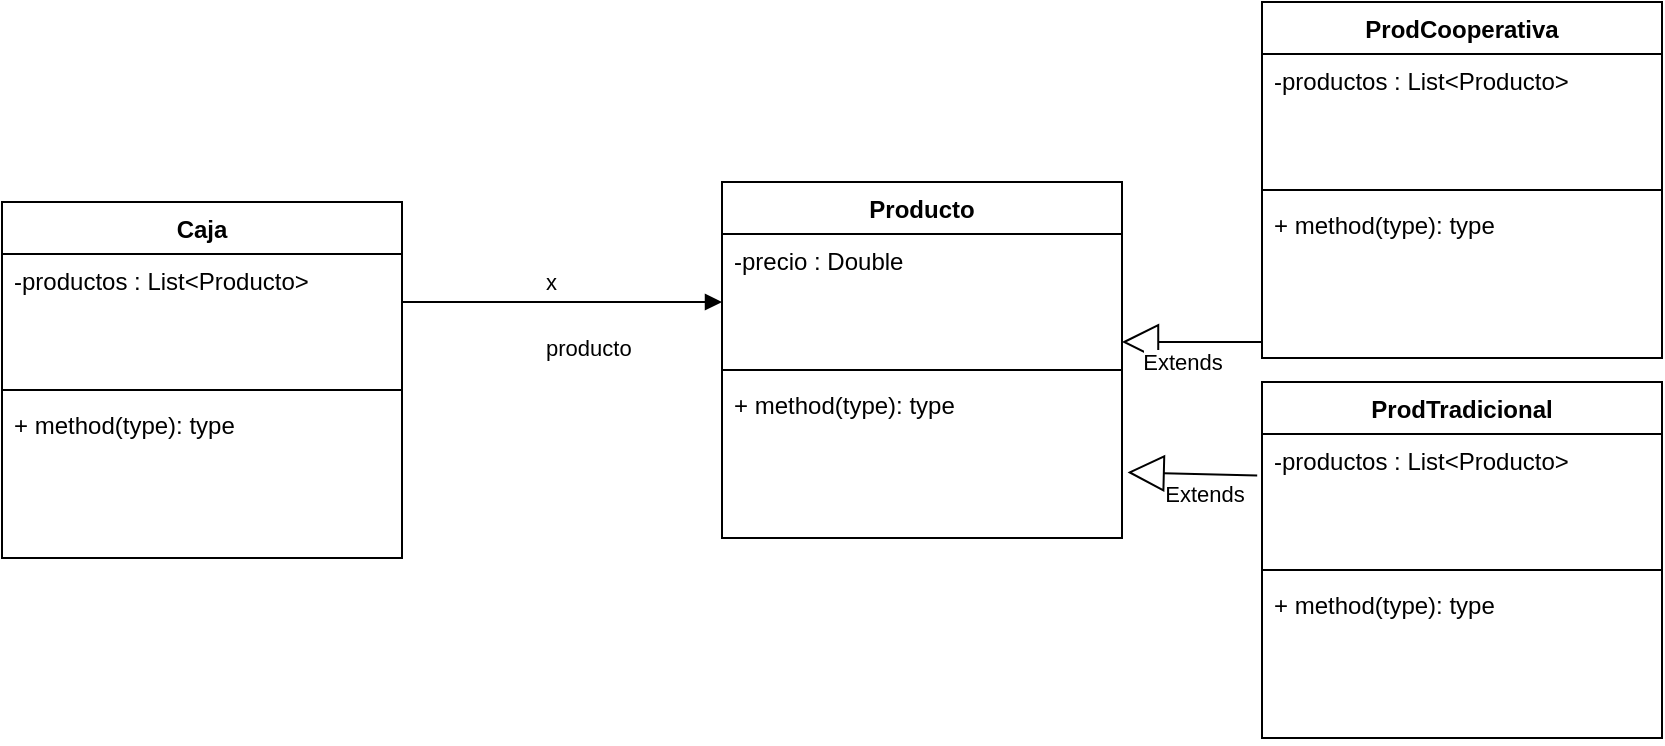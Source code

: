 <mxfile version="24.2.5" type="device">
  <diagram name="Page-1" id="GG0QzF6LFlVrDzn3O9K7">
    <mxGraphModel dx="854" dy="596" grid="1" gridSize="10" guides="1" tooltips="1" connect="1" arrows="1" fold="1" page="1" pageScale="1" pageWidth="850" pageHeight="1100" math="0" shadow="0">
      <root>
        <mxCell id="0" />
        <mxCell id="1" parent="0" />
        <mxCell id="YnjSzZO8-QEwJyhuHPew-5" value="Caja" style="swimlane;fontStyle=1;align=center;verticalAlign=top;childLayout=stackLayout;horizontal=1;startSize=26;horizontalStack=0;resizeParent=1;resizeParentMax=0;resizeLast=0;collapsible=1;marginBottom=0;whiteSpace=wrap;html=1;" vertex="1" parent="1">
          <mxGeometry x="40" y="220" width="200" height="178" as="geometry" />
        </mxCell>
        <mxCell id="YnjSzZO8-QEwJyhuHPew-6" value="-productos : List&amp;lt;Producto&amp;gt;&lt;div&gt;&lt;br&gt;&lt;/div&gt;" style="text;strokeColor=none;fillColor=none;align=left;verticalAlign=top;spacingLeft=4;spacingRight=4;overflow=hidden;rotatable=0;points=[[0,0.5],[1,0.5]];portConstraint=eastwest;whiteSpace=wrap;html=1;" vertex="1" parent="YnjSzZO8-QEwJyhuHPew-5">
          <mxGeometry y="26" width="200" height="64" as="geometry" />
        </mxCell>
        <mxCell id="YnjSzZO8-QEwJyhuHPew-7" value="" style="line;strokeWidth=1;fillColor=none;align=left;verticalAlign=middle;spacingTop=-1;spacingLeft=3;spacingRight=3;rotatable=0;labelPosition=right;points=[];portConstraint=eastwest;strokeColor=inherit;" vertex="1" parent="YnjSzZO8-QEwJyhuHPew-5">
          <mxGeometry y="90" width="200" height="8" as="geometry" />
        </mxCell>
        <mxCell id="YnjSzZO8-QEwJyhuHPew-8" value="+ method(type): type" style="text;strokeColor=none;fillColor=none;align=left;verticalAlign=top;spacingLeft=4;spacingRight=4;overflow=hidden;rotatable=0;points=[[0,0.5],[1,0.5]];portConstraint=eastwest;whiteSpace=wrap;html=1;" vertex="1" parent="YnjSzZO8-QEwJyhuHPew-5">
          <mxGeometry y="98" width="200" height="80" as="geometry" />
        </mxCell>
        <mxCell id="YnjSzZO8-QEwJyhuHPew-9" value="producto" style="endArrow=block;endFill=1;html=1;edgeStyle=orthogonalEdgeStyle;align=left;verticalAlign=top;rounded=0;" edge="1" parent="1">
          <mxGeometry x="-0.125" y="-10" relative="1" as="geometry">
            <mxPoint x="240" y="270" as="sourcePoint" />
            <mxPoint x="400" y="270" as="targetPoint" />
            <mxPoint as="offset" />
          </mxGeometry>
        </mxCell>
        <mxCell id="YnjSzZO8-QEwJyhuHPew-10" value="x" style="edgeLabel;resizable=0;html=1;align=left;verticalAlign=bottom;" connectable="0" vertex="1" parent="YnjSzZO8-QEwJyhuHPew-9">
          <mxGeometry x="-1" relative="1" as="geometry">
            <mxPoint x="70" y="-2" as="offset" />
          </mxGeometry>
        </mxCell>
        <mxCell id="YnjSzZO8-QEwJyhuHPew-11" value="Producto" style="swimlane;fontStyle=1;align=center;verticalAlign=top;childLayout=stackLayout;horizontal=1;startSize=26;horizontalStack=0;resizeParent=1;resizeParentMax=0;resizeLast=0;collapsible=1;marginBottom=0;whiteSpace=wrap;html=1;" vertex="1" parent="1">
          <mxGeometry x="400" y="210" width="200" height="178" as="geometry" />
        </mxCell>
        <mxCell id="YnjSzZO8-QEwJyhuHPew-12" value="&lt;div&gt;-precio : Double&lt;/div&gt;&lt;div&gt;&lt;br&gt;&lt;/div&gt;" style="text;strokeColor=none;fillColor=none;align=left;verticalAlign=top;spacingLeft=4;spacingRight=4;overflow=hidden;rotatable=0;points=[[0,0.5],[1,0.5]];portConstraint=eastwest;whiteSpace=wrap;html=1;" vertex="1" parent="YnjSzZO8-QEwJyhuHPew-11">
          <mxGeometry y="26" width="200" height="64" as="geometry" />
        </mxCell>
        <mxCell id="YnjSzZO8-QEwJyhuHPew-13" value="" style="line;strokeWidth=1;fillColor=none;align=left;verticalAlign=middle;spacingTop=-1;spacingLeft=3;spacingRight=3;rotatable=0;labelPosition=right;points=[];portConstraint=eastwest;strokeColor=inherit;" vertex="1" parent="YnjSzZO8-QEwJyhuHPew-11">
          <mxGeometry y="90" width="200" height="8" as="geometry" />
        </mxCell>
        <mxCell id="YnjSzZO8-QEwJyhuHPew-14" value="+ method(type): type" style="text;strokeColor=none;fillColor=none;align=left;verticalAlign=top;spacingLeft=4;spacingRight=4;overflow=hidden;rotatable=0;points=[[0,0.5],[1,0.5]];portConstraint=eastwest;whiteSpace=wrap;html=1;" vertex="1" parent="YnjSzZO8-QEwJyhuHPew-11">
          <mxGeometry y="98" width="200" height="80" as="geometry" />
        </mxCell>
        <mxCell id="YnjSzZO8-QEwJyhuHPew-16" value="Extends" style="endArrow=block;endSize=16;endFill=0;html=1;rounded=0;" edge="1" parent="1">
          <mxGeometry x="0.143" y="10" width="160" relative="1" as="geometry">
            <mxPoint x="670" y="290" as="sourcePoint" />
            <mxPoint x="600" y="290" as="targetPoint" />
            <mxPoint as="offset" />
          </mxGeometry>
        </mxCell>
        <mxCell id="YnjSzZO8-QEwJyhuHPew-18" value="Extends" style="endArrow=block;endSize=16;endFill=0;html=1;rounded=0;entryX=1.014;entryY=0.59;entryDx=0;entryDy=0;entryPerimeter=0;exitX=-0.012;exitY=0.325;exitDx=0;exitDy=0;exitPerimeter=0;" edge="1" parent="1" source="YnjSzZO8-QEwJyhuHPew-25" target="YnjSzZO8-QEwJyhuHPew-14">
          <mxGeometry x="-0.2" y="10" width="160" relative="1" as="geometry">
            <mxPoint x="660" y="350" as="sourcePoint" />
            <mxPoint x="630" y="338" as="targetPoint" />
            <mxPoint as="offset" />
          </mxGeometry>
        </mxCell>
        <mxCell id="YnjSzZO8-QEwJyhuHPew-19" value="ProdCooperativa" style="swimlane;fontStyle=1;align=center;verticalAlign=top;childLayout=stackLayout;horizontal=1;startSize=26;horizontalStack=0;resizeParent=1;resizeParentMax=0;resizeLast=0;collapsible=1;marginBottom=0;whiteSpace=wrap;html=1;" vertex="1" parent="1">
          <mxGeometry x="670" y="120" width="200" height="178" as="geometry" />
        </mxCell>
        <mxCell id="YnjSzZO8-QEwJyhuHPew-20" value="-productos : List&amp;lt;Producto&amp;gt;&lt;div&gt;&lt;br&gt;&lt;/div&gt;" style="text;strokeColor=none;fillColor=none;align=left;verticalAlign=top;spacingLeft=4;spacingRight=4;overflow=hidden;rotatable=0;points=[[0,0.5],[1,0.5]];portConstraint=eastwest;whiteSpace=wrap;html=1;" vertex="1" parent="YnjSzZO8-QEwJyhuHPew-19">
          <mxGeometry y="26" width="200" height="64" as="geometry" />
        </mxCell>
        <mxCell id="YnjSzZO8-QEwJyhuHPew-21" value="" style="line;strokeWidth=1;fillColor=none;align=left;verticalAlign=middle;spacingTop=-1;spacingLeft=3;spacingRight=3;rotatable=0;labelPosition=right;points=[];portConstraint=eastwest;strokeColor=inherit;" vertex="1" parent="YnjSzZO8-QEwJyhuHPew-19">
          <mxGeometry y="90" width="200" height="8" as="geometry" />
        </mxCell>
        <mxCell id="YnjSzZO8-QEwJyhuHPew-22" value="+ method(type): type" style="text;strokeColor=none;fillColor=none;align=left;verticalAlign=top;spacingLeft=4;spacingRight=4;overflow=hidden;rotatable=0;points=[[0,0.5],[1,0.5]];portConstraint=eastwest;whiteSpace=wrap;html=1;" vertex="1" parent="YnjSzZO8-QEwJyhuHPew-19">
          <mxGeometry y="98" width="200" height="80" as="geometry" />
        </mxCell>
        <mxCell id="YnjSzZO8-QEwJyhuHPew-24" value="ProdTradicional" style="swimlane;fontStyle=1;align=center;verticalAlign=top;childLayout=stackLayout;horizontal=1;startSize=26;horizontalStack=0;resizeParent=1;resizeParentMax=0;resizeLast=0;collapsible=1;marginBottom=0;whiteSpace=wrap;html=1;" vertex="1" parent="1">
          <mxGeometry x="670" y="310" width="200" height="178" as="geometry" />
        </mxCell>
        <mxCell id="YnjSzZO8-QEwJyhuHPew-25" value="-productos : List&amp;lt;Producto&amp;gt;&lt;div&gt;&lt;br&gt;&lt;/div&gt;" style="text;strokeColor=none;fillColor=none;align=left;verticalAlign=top;spacingLeft=4;spacingRight=4;overflow=hidden;rotatable=0;points=[[0,0.5],[1,0.5]];portConstraint=eastwest;whiteSpace=wrap;html=1;" vertex="1" parent="YnjSzZO8-QEwJyhuHPew-24">
          <mxGeometry y="26" width="200" height="64" as="geometry" />
        </mxCell>
        <mxCell id="YnjSzZO8-QEwJyhuHPew-26" value="" style="line;strokeWidth=1;fillColor=none;align=left;verticalAlign=middle;spacingTop=-1;spacingLeft=3;spacingRight=3;rotatable=0;labelPosition=right;points=[];portConstraint=eastwest;strokeColor=inherit;" vertex="1" parent="YnjSzZO8-QEwJyhuHPew-24">
          <mxGeometry y="90" width="200" height="8" as="geometry" />
        </mxCell>
        <mxCell id="YnjSzZO8-QEwJyhuHPew-27" value="+ method(type): type" style="text;strokeColor=none;fillColor=none;align=left;verticalAlign=top;spacingLeft=4;spacingRight=4;overflow=hidden;rotatable=0;points=[[0,0.5],[1,0.5]];portConstraint=eastwest;whiteSpace=wrap;html=1;" vertex="1" parent="YnjSzZO8-QEwJyhuHPew-24">
          <mxGeometry y="98" width="200" height="80" as="geometry" />
        </mxCell>
      </root>
    </mxGraphModel>
  </diagram>
</mxfile>
